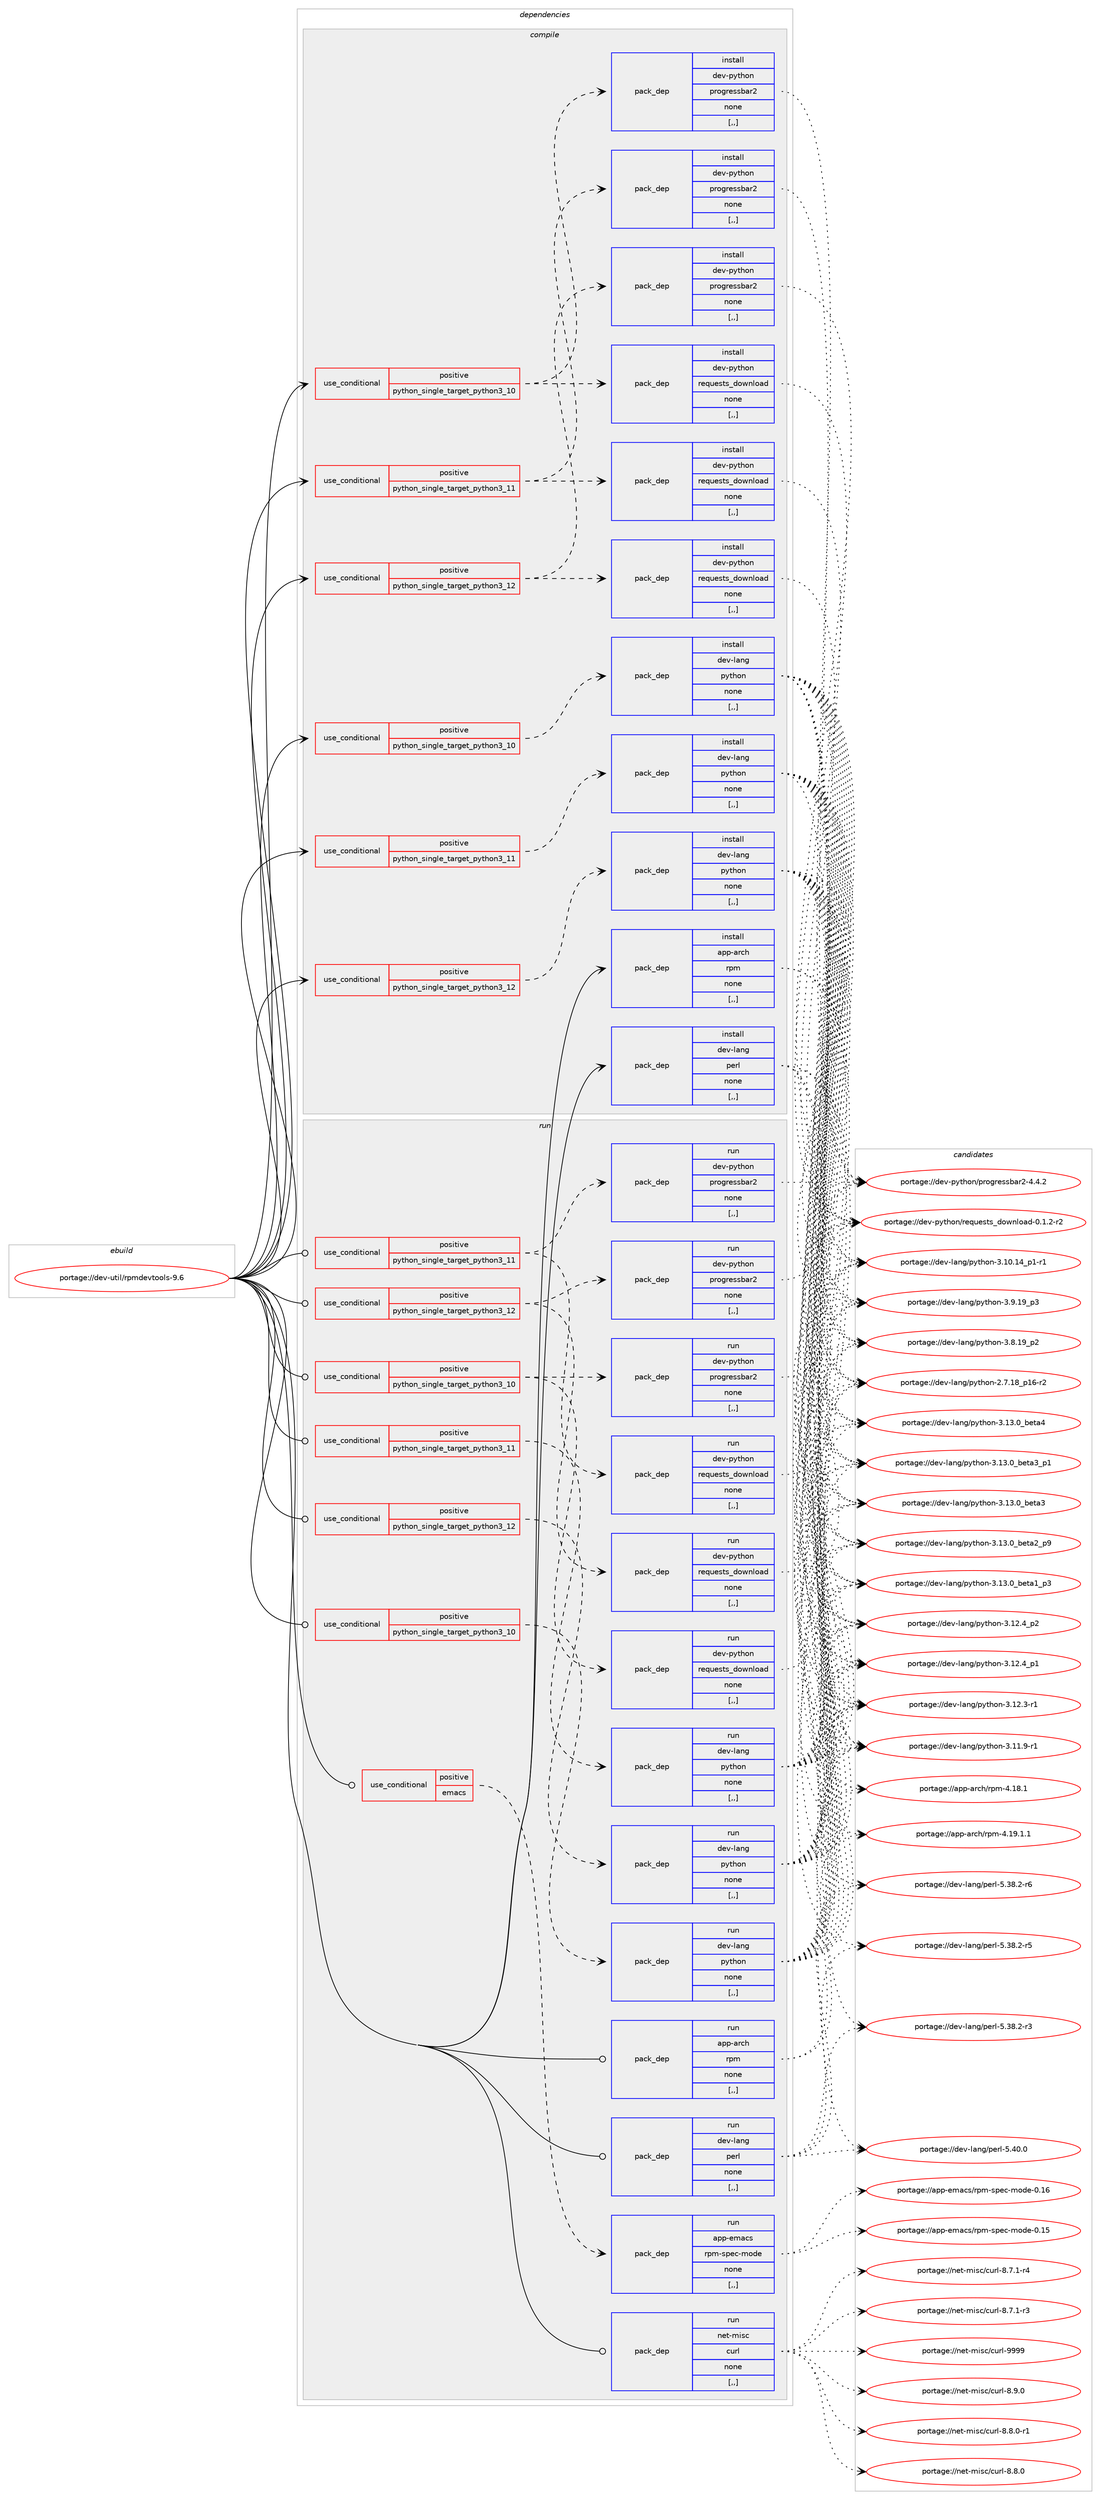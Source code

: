 digraph prolog {

# *************
# Graph options
# *************

newrank=true;
concentrate=true;
compound=true;
graph [rankdir=LR,fontname=Helvetica,fontsize=10,ranksep=1.5];#, ranksep=2.5, nodesep=0.2];
edge  [arrowhead=vee];
node  [fontname=Helvetica,fontsize=10];

# **********
# The ebuild
# **********

subgraph cluster_leftcol {
color=gray;
label=<<i>ebuild</i>>;
id [label="portage://dev-util/rpmdevtools-9.6", color=red, width=4, href="../dev-util/rpmdevtools-9.6.svg"];
}

# ****************
# The dependencies
# ****************

subgraph cluster_midcol {
color=gray;
label=<<i>dependencies</i>>;
subgraph cluster_compile {
fillcolor="#eeeeee";
style=filled;
label=<<i>compile</i>>;
subgraph cond61684 {
dependency219303 [label=<<TABLE BORDER="0" CELLBORDER="1" CELLSPACING="0" CELLPADDING="4"><TR><TD ROWSPAN="3" CELLPADDING="10">use_conditional</TD></TR><TR><TD>positive</TD></TR><TR><TD>python_single_target_python3_10</TD></TR></TABLE>>, shape=none, color=red];
subgraph pack156178 {
dependency219304 [label=<<TABLE BORDER="0" CELLBORDER="1" CELLSPACING="0" CELLPADDING="4" WIDTH="220"><TR><TD ROWSPAN="6" CELLPADDING="30">pack_dep</TD></TR><TR><TD WIDTH="110">install</TD></TR><TR><TD>dev-lang</TD></TR><TR><TD>python</TD></TR><TR><TD>none</TD></TR><TR><TD>[,,]</TD></TR></TABLE>>, shape=none, color=blue];
}
dependency219303:e -> dependency219304:w [weight=20,style="dashed",arrowhead="vee"];
}
id:e -> dependency219303:w [weight=20,style="solid",arrowhead="vee"];
subgraph cond61685 {
dependency219305 [label=<<TABLE BORDER="0" CELLBORDER="1" CELLSPACING="0" CELLPADDING="4"><TR><TD ROWSPAN="3" CELLPADDING="10">use_conditional</TD></TR><TR><TD>positive</TD></TR><TR><TD>python_single_target_python3_10</TD></TR></TABLE>>, shape=none, color=red];
subgraph pack156179 {
dependency219306 [label=<<TABLE BORDER="0" CELLBORDER="1" CELLSPACING="0" CELLPADDING="4" WIDTH="220"><TR><TD ROWSPAN="6" CELLPADDING="30">pack_dep</TD></TR><TR><TD WIDTH="110">install</TD></TR><TR><TD>dev-python</TD></TR><TR><TD>progressbar2</TD></TR><TR><TD>none</TD></TR><TR><TD>[,,]</TD></TR></TABLE>>, shape=none, color=blue];
}
dependency219305:e -> dependency219306:w [weight=20,style="dashed",arrowhead="vee"];
subgraph pack156180 {
dependency219307 [label=<<TABLE BORDER="0" CELLBORDER="1" CELLSPACING="0" CELLPADDING="4" WIDTH="220"><TR><TD ROWSPAN="6" CELLPADDING="30">pack_dep</TD></TR><TR><TD WIDTH="110">install</TD></TR><TR><TD>dev-python</TD></TR><TR><TD>requests_download</TD></TR><TR><TD>none</TD></TR><TR><TD>[,,]</TD></TR></TABLE>>, shape=none, color=blue];
}
dependency219305:e -> dependency219307:w [weight=20,style="dashed",arrowhead="vee"];
}
id:e -> dependency219305:w [weight=20,style="solid",arrowhead="vee"];
subgraph cond61686 {
dependency219308 [label=<<TABLE BORDER="0" CELLBORDER="1" CELLSPACING="0" CELLPADDING="4"><TR><TD ROWSPAN="3" CELLPADDING="10">use_conditional</TD></TR><TR><TD>positive</TD></TR><TR><TD>python_single_target_python3_11</TD></TR></TABLE>>, shape=none, color=red];
subgraph pack156181 {
dependency219309 [label=<<TABLE BORDER="0" CELLBORDER="1" CELLSPACING="0" CELLPADDING="4" WIDTH="220"><TR><TD ROWSPAN="6" CELLPADDING="30">pack_dep</TD></TR><TR><TD WIDTH="110">install</TD></TR><TR><TD>dev-lang</TD></TR><TR><TD>python</TD></TR><TR><TD>none</TD></TR><TR><TD>[,,]</TD></TR></TABLE>>, shape=none, color=blue];
}
dependency219308:e -> dependency219309:w [weight=20,style="dashed",arrowhead="vee"];
}
id:e -> dependency219308:w [weight=20,style="solid",arrowhead="vee"];
subgraph cond61687 {
dependency219310 [label=<<TABLE BORDER="0" CELLBORDER="1" CELLSPACING="0" CELLPADDING="4"><TR><TD ROWSPAN="3" CELLPADDING="10">use_conditional</TD></TR><TR><TD>positive</TD></TR><TR><TD>python_single_target_python3_11</TD></TR></TABLE>>, shape=none, color=red];
subgraph pack156182 {
dependency219311 [label=<<TABLE BORDER="0" CELLBORDER="1" CELLSPACING="0" CELLPADDING="4" WIDTH="220"><TR><TD ROWSPAN="6" CELLPADDING="30">pack_dep</TD></TR><TR><TD WIDTH="110">install</TD></TR><TR><TD>dev-python</TD></TR><TR><TD>progressbar2</TD></TR><TR><TD>none</TD></TR><TR><TD>[,,]</TD></TR></TABLE>>, shape=none, color=blue];
}
dependency219310:e -> dependency219311:w [weight=20,style="dashed",arrowhead="vee"];
subgraph pack156183 {
dependency219312 [label=<<TABLE BORDER="0" CELLBORDER="1" CELLSPACING="0" CELLPADDING="4" WIDTH="220"><TR><TD ROWSPAN="6" CELLPADDING="30">pack_dep</TD></TR><TR><TD WIDTH="110">install</TD></TR><TR><TD>dev-python</TD></TR><TR><TD>requests_download</TD></TR><TR><TD>none</TD></TR><TR><TD>[,,]</TD></TR></TABLE>>, shape=none, color=blue];
}
dependency219310:e -> dependency219312:w [weight=20,style="dashed",arrowhead="vee"];
}
id:e -> dependency219310:w [weight=20,style="solid",arrowhead="vee"];
subgraph cond61688 {
dependency219313 [label=<<TABLE BORDER="0" CELLBORDER="1" CELLSPACING="0" CELLPADDING="4"><TR><TD ROWSPAN="3" CELLPADDING="10">use_conditional</TD></TR><TR><TD>positive</TD></TR><TR><TD>python_single_target_python3_12</TD></TR></TABLE>>, shape=none, color=red];
subgraph pack156184 {
dependency219314 [label=<<TABLE BORDER="0" CELLBORDER="1" CELLSPACING="0" CELLPADDING="4" WIDTH="220"><TR><TD ROWSPAN="6" CELLPADDING="30">pack_dep</TD></TR><TR><TD WIDTH="110">install</TD></TR><TR><TD>dev-lang</TD></TR><TR><TD>python</TD></TR><TR><TD>none</TD></TR><TR><TD>[,,]</TD></TR></TABLE>>, shape=none, color=blue];
}
dependency219313:e -> dependency219314:w [weight=20,style="dashed",arrowhead="vee"];
}
id:e -> dependency219313:w [weight=20,style="solid",arrowhead="vee"];
subgraph cond61689 {
dependency219315 [label=<<TABLE BORDER="0" CELLBORDER="1" CELLSPACING="0" CELLPADDING="4"><TR><TD ROWSPAN="3" CELLPADDING="10">use_conditional</TD></TR><TR><TD>positive</TD></TR><TR><TD>python_single_target_python3_12</TD></TR></TABLE>>, shape=none, color=red];
subgraph pack156185 {
dependency219316 [label=<<TABLE BORDER="0" CELLBORDER="1" CELLSPACING="0" CELLPADDING="4" WIDTH="220"><TR><TD ROWSPAN="6" CELLPADDING="30">pack_dep</TD></TR><TR><TD WIDTH="110">install</TD></TR><TR><TD>dev-python</TD></TR><TR><TD>progressbar2</TD></TR><TR><TD>none</TD></TR><TR><TD>[,,]</TD></TR></TABLE>>, shape=none, color=blue];
}
dependency219315:e -> dependency219316:w [weight=20,style="dashed",arrowhead="vee"];
subgraph pack156186 {
dependency219317 [label=<<TABLE BORDER="0" CELLBORDER="1" CELLSPACING="0" CELLPADDING="4" WIDTH="220"><TR><TD ROWSPAN="6" CELLPADDING="30">pack_dep</TD></TR><TR><TD WIDTH="110">install</TD></TR><TR><TD>dev-python</TD></TR><TR><TD>requests_download</TD></TR><TR><TD>none</TD></TR><TR><TD>[,,]</TD></TR></TABLE>>, shape=none, color=blue];
}
dependency219315:e -> dependency219317:w [weight=20,style="dashed",arrowhead="vee"];
}
id:e -> dependency219315:w [weight=20,style="solid",arrowhead="vee"];
subgraph pack156187 {
dependency219318 [label=<<TABLE BORDER="0" CELLBORDER="1" CELLSPACING="0" CELLPADDING="4" WIDTH="220"><TR><TD ROWSPAN="6" CELLPADDING="30">pack_dep</TD></TR><TR><TD WIDTH="110">install</TD></TR><TR><TD>app-arch</TD></TR><TR><TD>rpm</TD></TR><TR><TD>none</TD></TR><TR><TD>[,,]</TD></TR></TABLE>>, shape=none, color=blue];
}
id:e -> dependency219318:w [weight=20,style="solid",arrowhead="vee"];
subgraph pack156188 {
dependency219319 [label=<<TABLE BORDER="0" CELLBORDER="1" CELLSPACING="0" CELLPADDING="4" WIDTH="220"><TR><TD ROWSPAN="6" CELLPADDING="30">pack_dep</TD></TR><TR><TD WIDTH="110">install</TD></TR><TR><TD>dev-lang</TD></TR><TR><TD>perl</TD></TR><TR><TD>none</TD></TR><TR><TD>[,,]</TD></TR></TABLE>>, shape=none, color=blue];
}
id:e -> dependency219319:w [weight=20,style="solid",arrowhead="vee"];
}
subgraph cluster_compileandrun {
fillcolor="#eeeeee";
style=filled;
label=<<i>compile and run</i>>;
}
subgraph cluster_run {
fillcolor="#eeeeee";
style=filled;
label=<<i>run</i>>;
subgraph cond61690 {
dependency219320 [label=<<TABLE BORDER="0" CELLBORDER="1" CELLSPACING="0" CELLPADDING="4"><TR><TD ROWSPAN="3" CELLPADDING="10">use_conditional</TD></TR><TR><TD>positive</TD></TR><TR><TD>emacs</TD></TR></TABLE>>, shape=none, color=red];
subgraph pack156189 {
dependency219321 [label=<<TABLE BORDER="0" CELLBORDER="1" CELLSPACING="0" CELLPADDING="4" WIDTH="220"><TR><TD ROWSPAN="6" CELLPADDING="30">pack_dep</TD></TR><TR><TD WIDTH="110">run</TD></TR><TR><TD>app-emacs</TD></TR><TR><TD>rpm-spec-mode</TD></TR><TR><TD>none</TD></TR><TR><TD>[,,]</TD></TR></TABLE>>, shape=none, color=blue];
}
dependency219320:e -> dependency219321:w [weight=20,style="dashed",arrowhead="vee"];
}
id:e -> dependency219320:w [weight=20,style="solid",arrowhead="odot"];
subgraph cond61691 {
dependency219322 [label=<<TABLE BORDER="0" CELLBORDER="1" CELLSPACING="0" CELLPADDING="4"><TR><TD ROWSPAN="3" CELLPADDING="10">use_conditional</TD></TR><TR><TD>positive</TD></TR><TR><TD>python_single_target_python3_10</TD></TR></TABLE>>, shape=none, color=red];
subgraph pack156190 {
dependency219323 [label=<<TABLE BORDER="0" CELLBORDER="1" CELLSPACING="0" CELLPADDING="4" WIDTH="220"><TR><TD ROWSPAN="6" CELLPADDING="30">pack_dep</TD></TR><TR><TD WIDTH="110">run</TD></TR><TR><TD>dev-lang</TD></TR><TR><TD>python</TD></TR><TR><TD>none</TD></TR><TR><TD>[,,]</TD></TR></TABLE>>, shape=none, color=blue];
}
dependency219322:e -> dependency219323:w [weight=20,style="dashed",arrowhead="vee"];
}
id:e -> dependency219322:w [weight=20,style="solid",arrowhead="odot"];
subgraph cond61692 {
dependency219324 [label=<<TABLE BORDER="0" CELLBORDER="1" CELLSPACING="0" CELLPADDING="4"><TR><TD ROWSPAN="3" CELLPADDING="10">use_conditional</TD></TR><TR><TD>positive</TD></TR><TR><TD>python_single_target_python3_10</TD></TR></TABLE>>, shape=none, color=red];
subgraph pack156191 {
dependency219325 [label=<<TABLE BORDER="0" CELLBORDER="1" CELLSPACING="0" CELLPADDING="4" WIDTH="220"><TR><TD ROWSPAN="6" CELLPADDING="30">pack_dep</TD></TR><TR><TD WIDTH="110">run</TD></TR><TR><TD>dev-python</TD></TR><TR><TD>progressbar2</TD></TR><TR><TD>none</TD></TR><TR><TD>[,,]</TD></TR></TABLE>>, shape=none, color=blue];
}
dependency219324:e -> dependency219325:w [weight=20,style="dashed",arrowhead="vee"];
subgraph pack156192 {
dependency219326 [label=<<TABLE BORDER="0" CELLBORDER="1" CELLSPACING="0" CELLPADDING="4" WIDTH="220"><TR><TD ROWSPAN="6" CELLPADDING="30">pack_dep</TD></TR><TR><TD WIDTH="110">run</TD></TR><TR><TD>dev-python</TD></TR><TR><TD>requests_download</TD></TR><TR><TD>none</TD></TR><TR><TD>[,,]</TD></TR></TABLE>>, shape=none, color=blue];
}
dependency219324:e -> dependency219326:w [weight=20,style="dashed",arrowhead="vee"];
}
id:e -> dependency219324:w [weight=20,style="solid",arrowhead="odot"];
subgraph cond61693 {
dependency219327 [label=<<TABLE BORDER="0" CELLBORDER="1" CELLSPACING="0" CELLPADDING="4"><TR><TD ROWSPAN="3" CELLPADDING="10">use_conditional</TD></TR><TR><TD>positive</TD></TR><TR><TD>python_single_target_python3_11</TD></TR></TABLE>>, shape=none, color=red];
subgraph pack156193 {
dependency219328 [label=<<TABLE BORDER="0" CELLBORDER="1" CELLSPACING="0" CELLPADDING="4" WIDTH="220"><TR><TD ROWSPAN="6" CELLPADDING="30">pack_dep</TD></TR><TR><TD WIDTH="110">run</TD></TR><TR><TD>dev-lang</TD></TR><TR><TD>python</TD></TR><TR><TD>none</TD></TR><TR><TD>[,,]</TD></TR></TABLE>>, shape=none, color=blue];
}
dependency219327:e -> dependency219328:w [weight=20,style="dashed",arrowhead="vee"];
}
id:e -> dependency219327:w [weight=20,style="solid",arrowhead="odot"];
subgraph cond61694 {
dependency219329 [label=<<TABLE BORDER="0" CELLBORDER="1" CELLSPACING="0" CELLPADDING="4"><TR><TD ROWSPAN="3" CELLPADDING="10">use_conditional</TD></TR><TR><TD>positive</TD></TR><TR><TD>python_single_target_python3_11</TD></TR></TABLE>>, shape=none, color=red];
subgraph pack156194 {
dependency219330 [label=<<TABLE BORDER="0" CELLBORDER="1" CELLSPACING="0" CELLPADDING="4" WIDTH="220"><TR><TD ROWSPAN="6" CELLPADDING="30">pack_dep</TD></TR><TR><TD WIDTH="110">run</TD></TR><TR><TD>dev-python</TD></TR><TR><TD>progressbar2</TD></TR><TR><TD>none</TD></TR><TR><TD>[,,]</TD></TR></TABLE>>, shape=none, color=blue];
}
dependency219329:e -> dependency219330:w [weight=20,style="dashed",arrowhead="vee"];
subgraph pack156195 {
dependency219331 [label=<<TABLE BORDER="0" CELLBORDER="1" CELLSPACING="0" CELLPADDING="4" WIDTH="220"><TR><TD ROWSPAN="6" CELLPADDING="30">pack_dep</TD></TR><TR><TD WIDTH="110">run</TD></TR><TR><TD>dev-python</TD></TR><TR><TD>requests_download</TD></TR><TR><TD>none</TD></TR><TR><TD>[,,]</TD></TR></TABLE>>, shape=none, color=blue];
}
dependency219329:e -> dependency219331:w [weight=20,style="dashed",arrowhead="vee"];
}
id:e -> dependency219329:w [weight=20,style="solid",arrowhead="odot"];
subgraph cond61695 {
dependency219332 [label=<<TABLE BORDER="0" CELLBORDER="1" CELLSPACING="0" CELLPADDING="4"><TR><TD ROWSPAN="3" CELLPADDING="10">use_conditional</TD></TR><TR><TD>positive</TD></TR><TR><TD>python_single_target_python3_12</TD></TR></TABLE>>, shape=none, color=red];
subgraph pack156196 {
dependency219333 [label=<<TABLE BORDER="0" CELLBORDER="1" CELLSPACING="0" CELLPADDING="4" WIDTH="220"><TR><TD ROWSPAN="6" CELLPADDING="30">pack_dep</TD></TR><TR><TD WIDTH="110">run</TD></TR><TR><TD>dev-lang</TD></TR><TR><TD>python</TD></TR><TR><TD>none</TD></TR><TR><TD>[,,]</TD></TR></TABLE>>, shape=none, color=blue];
}
dependency219332:e -> dependency219333:w [weight=20,style="dashed",arrowhead="vee"];
}
id:e -> dependency219332:w [weight=20,style="solid",arrowhead="odot"];
subgraph cond61696 {
dependency219334 [label=<<TABLE BORDER="0" CELLBORDER="1" CELLSPACING="0" CELLPADDING="4"><TR><TD ROWSPAN="3" CELLPADDING="10">use_conditional</TD></TR><TR><TD>positive</TD></TR><TR><TD>python_single_target_python3_12</TD></TR></TABLE>>, shape=none, color=red];
subgraph pack156197 {
dependency219335 [label=<<TABLE BORDER="0" CELLBORDER="1" CELLSPACING="0" CELLPADDING="4" WIDTH="220"><TR><TD ROWSPAN="6" CELLPADDING="30">pack_dep</TD></TR><TR><TD WIDTH="110">run</TD></TR><TR><TD>dev-python</TD></TR><TR><TD>progressbar2</TD></TR><TR><TD>none</TD></TR><TR><TD>[,,]</TD></TR></TABLE>>, shape=none, color=blue];
}
dependency219334:e -> dependency219335:w [weight=20,style="dashed",arrowhead="vee"];
subgraph pack156198 {
dependency219336 [label=<<TABLE BORDER="0" CELLBORDER="1" CELLSPACING="0" CELLPADDING="4" WIDTH="220"><TR><TD ROWSPAN="6" CELLPADDING="30">pack_dep</TD></TR><TR><TD WIDTH="110">run</TD></TR><TR><TD>dev-python</TD></TR><TR><TD>requests_download</TD></TR><TR><TD>none</TD></TR><TR><TD>[,,]</TD></TR></TABLE>>, shape=none, color=blue];
}
dependency219334:e -> dependency219336:w [weight=20,style="dashed",arrowhead="vee"];
}
id:e -> dependency219334:w [weight=20,style="solid",arrowhead="odot"];
subgraph pack156199 {
dependency219337 [label=<<TABLE BORDER="0" CELLBORDER="1" CELLSPACING="0" CELLPADDING="4" WIDTH="220"><TR><TD ROWSPAN="6" CELLPADDING="30">pack_dep</TD></TR><TR><TD WIDTH="110">run</TD></TR><TR><TD>app-arch</TD></TR><TR><TD>rpm</TD></TR><TR><TD>none</TD></TR><TR><TD>[,,]</TD></TR></TABLE>>, shape=none, color=blue];
}
id:e -> dependency219337:w [weight=20,style="solid",arrowhead="odot"];
subgraph pack156200 {
dependency219338 [label=<<TABLE BORDER="0" CELLBORDER="1" CELLSPACING="0" CELLPADDING="4" WIDTH="220"><TR><TD ROWSPAN="6" CELLPADDING="30">pack_dep</TD></TR><TR><TD WIDTH="110">run</TD></TR><TR><TD>dev-lang</TD></TR><TR><TD>perl</TD></TR><TR><TD>none</TD></TR><TR><TD>[,,]</TD></TR></TABLE>>, shape=none, color=blue];
}
id:e -> dependency219338:w [weight=20,style="solid",arrowhead="odot"];
subgraph pack156201 {
dependency219339 [label=<<TABLE BORDER="0" CELLBORDER="1" CELLSPACING="0" CELLPADDING="4" WIDTH="220"><TR><TD ROWSPAN="6" CELLPADDING="30">pack_dep</TD></TR><TR><TD WIDTH="110">run</TD></TR><TR><TD>net-misc</TD></TR><TR><TD>curl</TD></TR><TR><TD>none</TD></TR><TR><TD>[,,]</TD></TR></TABLE>>, shape=none, color=blue];
}
id:e -> dependency219339:w [weight=20,style="solid",arrowhead="odot"];
}
}

# **************
# The candidates
# **************

subgraph cluster_choices {
rank=same;
color=gray;
label=<<i>candidates</i>>;

subgraph choice156178 {
color=black;
nodesep=1;
choice1001011184510897110103471121211161041111104551464951464895981011169752 [label="portage://dev-lang/python-3.13.0_beta4", color=red, width=4,href="../dev-lang/python-3.13.0_beta4.svg"];
choice10010111845108971101034711212111610411111045514649514648959810111697519511249 [label="portage://dev-lang/python-3.13.0_beta3_p1", color=red, width=4,href="../dev-lang/python-3.13.0_beta3_p1.svg"];
choice1001011184510897110103471121211161041111104551464951464895981011169751 [label="portage://dev-lang/python-3.13.0_beta3", color=red, width=4,href="../dev-lang/python-3.13.0_beta3.svg"];
choice10010111845108971101034711212111610411111045514649514648959810111697509511257 [label="portage://dev-lang/python-3.13.0_beta2_p9", color=red, width=4,href="../dev-lang/python-3.13.0_beta2_p9.svg"];
choice10010111845108971101034711212111610411111045514649514648959810111697499511251 [label="portage://dev-lang/python-3.13.0_beta1_p3", color=red, width=4,href="../dev-lang/python-3.13.0_beta1_p3.svg"];
choice100101118451089711010347112121116104111110455146495046529511250 [label="portage://dev-lang/python-3.12.4_p2", color=red, width=4,href="../dev-lang/python-3.12.4_p2.svg"];
choice100101118451089711010347112121116104111110455146495046529511249 [label="portage://dev-lang/python-3.12.4_p1", color=red, width=4,href="../dev-lang/python-3.12.4_p1.svg"];
choice100101118451089711010347112121116104111110455146495046514511449 [label="portage://dev-lang/python-3.12.3-r1", color=red, width=4,href="../dev-lang/python-3.12.3-r1.svg"];
choice100101118451089711010347112121116104111110455146494946574511449 [label="portage://dev-lang/python-3.11.9-r1", color=red, width=4,href="../dev-lang/python-3.11.9-r1.svg"];
choice100101118451089711010347112121116104111110455146494846495295112494511449 [label="portage://dev-lang/python-3.10.14_p1-r1", color=red, width=4,href="../dev-lang/python-3.10.14_p1-r1.svg"];
choice100101118451089711010347112121116104111110455146574649579511251 [label="portage://dev-lang/python-3.9.19_p3", color=red, width=4,href="../dev-lang/python-3.9.19_p3.svg"];
choice100101118451089711010347112121116104111110455146564649579511250 [label="portage://dev-lang/python-3.8.19_p2", color=red, width=4,href="../dev-lang/python-3.8.19_p2.svg"];
choice100101118451089711010347112121116104111110455046554649569511249544511450 [label="portage://dev-lang/python-2.7.18_p16-r2", color=red, width=4,href="../dev-lang/python-2.7.18_p16-r2.svg"];
dependency219304:e -> choice1001011184510897110103471121211161041111104551464951464895981011169752:w [style=dotted,weight="100"];
dependency219304:e -> choice10010111845108971101034711212111610411111045514649514648959810111697519511249:w [style=dotted,weight="100"];
dependency219304:e -> choice1001011184510897110103471121211161041111104551464951464895981011169751:w [style=dotted,weight="100"];
dependency219304:e -> choice10010111845108971101034711212111610411111045514649514648959810111697509511257:w [style=dotted,weight="100"];
dependency219304:e -> choice10010111845108971101034711212111610411111045514649514648959810111697499511251:w [style=dotted,weight="100"];
dependency219304:e -> choice100101118451089711010347112121116104111110455146495046529511250:w [style=dotted,weight="100"];
dependency219304:e -> choice100101118451089711010347112121116104111110455146495046529511249:w [style=dotted,weight="100"];
dependency219304:e -> choice100101118451089711010347112121116104111110455146495046514511449:w [style=dotted,weight="100"];
dependency219304:e -> choice100101118451089711010347112121116104111110455146494946574511449:w [style=dotted,weight="100"];
dependency219304:e -> choice100101118451089711010347112121116104111110455146494846495295112494511449:w [style=dotted,weight="100"];
dependency219304:e -> choice100101118451089711010347112121116104111110455146574649579511251:w [style=dotted,weight="100"];
dependency219304:e -> choice100101118451089711010347112121116104111110455146564649579511250:w [style=dotted,weight="100"];
dependency219304:e -> choice100101118451089711010347112121116104111110455046554649569511249544511450:w [style=dotted,weight="100"];
}
subgraph choice156179 {
color=black;
nodesep=1;
choice1001011184511212111610411111047112114111103114101115115989711450455246524650 [label="portage://dev-python/progressbar2-4.4.2", color=red, width=4,href="../dev-python/progressbar2-4.4.2.svg"];
dependency219306:e -> choice1001011184511212111610411111047112114111103114101115115989711450455246524650:w [style=dotted,weight="100"];
}
subgraph choice156180 {
color=black;
nodesep=1;
choice100101118451121211161041111104711410111311710111511611595100111119110108111971004548464946504511450 [label="portage://dev-python/requests_download-0.1.2-r2", color=red, width=4,href="../dev-python/requests_download-0.1.2-r2.svg"];
dependency219307:e -> choice100101118451121211161041111104711410111311710111511611595100111119110108111971004548464946504511450:w [style=dotted,weight="100"];
}
subgraph choice156181 {
color=black;
nodesep=1;
choice1001011184510897110103471121211161041111104551464951464895981011169752 [label="portage://dev-lang/python-3.13.0_beta4", color=red, width=4,href="../dev-lang/python-3.13.0_beta4.svg"];
choice10010111845108971101034711212111610411111045514649514648959810111697519511249 [label="portage://dev-lang/python-3.13.0_beta3_p1", color=red, width=4,href="../dev-lang/python-3.13.0_beta3_p1.svg"];
choice1001011184510897110103471121211161041111104551464951464895981011169751 [label="portage://dev-lang/python-3.13.0_beta3", color=red, width=4,href="../dev-lang/python-3.13.0_beta3.svg"];
choice10010111845108971101034711212111610411111045514649514648959810111697509511257 [label="portage://dev-lang/python-3.13.0_beta2_p9", color=red, width=4,href="../dev-lang/python-3.13.0_beta2_p9.svg"];
choice10010111845108971101034711212111610411111045514649514648959810111697499511251 [label="portage://dev-lang/python-3.13.0_beta1_p3", color=red, width=4,href="../dev-lang/python-3.13.0_beta1_p3.svg"];
choice100101118451089711010347112121116104111110455146495046529511250 [label="portage://dev-lang/python-3.12.4_p2", color=red, width=4,href="../dev-lang/python-3.12.4_p2.svg"];
choice100101118451089711010347112121116104111110455146495046529511249 [label="portage://dev-lang/python-3.12.4_p1", color=red, width=4,href="../dev-lang/python-3.12.4_p1.svg"];
choice100101118451089711010347112121116104111110455146495046514511449 [label="portage://dev-lang/python-3.12.3-r1", color=red, width=4,href="../dev-lang/python-3.12.3-r1.svg"];
choice100101118451089711010347112121116104111110455146494946574511449 [label="portage://dev-lang/python-3.11.9-r1", color=red, width=4,href="../dev-lang/python-3.11.9-r1.svg"];
choice100101118451089711010347112121116104111110455146494846495295112494511449 [label="portage://dev-lang/python-3.10.14_p1-r1", color=red, width=4,href="../dev-lang/python-3.10.14_p1-r1.svg"];
choice100101118451089711010347112121116104111110455146574649579511251 [label="portage://dev-lang/python-3.9.19_p3", color=red, width=4,href="../dev-lang/python-3.9.19_p3.svg"];
choice100101118451089711010347112121116104111110455146564649579511250 [label="portage://dev-lang/python-3.8.19_p2", color=red, width=4,href="../dev-lang/python-3.8.19_p2.svg"];
choice100101118451089711010347112121116104111110455046554649569511249544511450 [label="portage://dev-lang/python-2.7.18_p16-r2", color=red, width=4,href="../dev-lang/python-2.7.18_p16-r2.svg"];
dependency219309:e -> choice1001011184510897110103471121211161041111104551464951464895981011169752:w [style=dotted,weight="100"];
dependency219309:e -> choice10010111845108971101034711212111610411111045514649514648959810111697519511249:w [style=dotted,weight="100"];
dependency219309:e -> choice1001011184510897110103471121211161041111104551464951464895981011169751:w [style=dotted,weight="100"];
dependency219309:e -> choice10010111845108971101034711212111610411111045514649514648959810111697509511257:w [style=dotted,weight="100"];
dependency219309:e -> choice10010111845108971101034711212111610411111045514649514648959810111697499511251:w [style=dotted,weight="100"];
dependency219309:e -> choice100101118451089711010347112121116104111110455146495046529511250:w [style=dotted,weight="100"];
dependency219309:e -> choice100101118451089711010347112121116104111110455146495046529511249:w [style=dotted,weight="100"];
dependency219309:e -> choice100101118451089711010347112121116104111110455146495046514511449:w [style=dotted,weight="100"];
dependency219309:e -> choice100101118451089711010347112121116104111110455146494946574511449:w [style=dotted,weight="100"];
dependency219309:e -> choice100101118451089711010347112121116104111110455146494846495295112494511449:w [style=dotted,weight="100"];
dependency219309:e -> choice100101118451089711010347112121116104111110455146574649579511251:w [style=dotted,weight="100"];
dependency219309:e -> choice100101118451089711010347112121116104111110455146564649579511250:w [style=dotted,weight="100"];
dependency219309:e -> choice100101118451089711010347112121116104111110455046554649569511249544511450:w [style=dotted,weight="100"];
}
subgraph choice156182 {
color=black;
nodesep=1;
choice1001011184511212111610411111047112114111103114101115115989711450455246524650 [label="portage://dev-python/progressbar2-4.4.2", color=red, width=4,href="../dev-python/progressbar2-4.4.2.svg"];
dependency219311:e -> choice1001011184511212111610411111047112114111103114101115115989711450455246524650:w [style=dotted,weight="100"];
}
subgraph choice156183 {
color=black;
nodesep=1;
choice100101118451121211161041111104711410111311710111511611595100111119110108111971004548464946504511450 [label="portage://dev-python/requests_download-0.1.2-r2", color=red, width=4,href="../dev-python/requests_download-0.1.2-r2.svg"];
dependency219312:e -> choice100101118451121211161041111104711410111311710111511611595100111119110108111971004548464946504511450:w [style=dotted,weight="100"];
}
subgraph choice156184 {
color=black;
nodesep=1;
choice1001011184510897110103471121211161041111104551464951464895981011169752 [label="portage://dev-lang/python-3.13.0_beta4", color=red, width=4,href="../dev-lang/python-3.13.0_beta4.svg"];
choice10010111845108971101034711212111610411111045514649514648959810111697519511249 [label="portage://dev-lang/python-3.13.0_beta3_p1", color=red, width=4,href="../dev-lang/python-3.13.0_beta3_p1.svg"];
choice1001011184510897110103471121211161041111104551464951464895981011169751 [label="portage://dev-lang/python-3.13.0_beta3", color=red, width=4,href="../dev-lang/python-3.13.0_beta3.svg"];
choice10010111845108971101034711212111610411111045514649514648959810111697509511257 [label="portage://dev-lang/python-3.13.0_beta2_p9", color=red, width=4,href="../dev-lang/python-3.13.0_beta2_p9.svg"];
choice10010111845108971101034711212111610411111045514649514648959810111697499511251 [label="portage://dev-lang/python-3.13.0_beta1_p3", color=red, width=4,href="../dev-lang/python-3.13.0_beta1_p3.svg"];
choice100101118451089711010347112121116104111110455146495046529511250 [label="portage://dev-lang/python-3.12.4_p2", color=red, width=4,href="../dev-lang/python-3.12.4_p2.svg"];
choice100101118451089711010347112121116104111110455146495046529511249 [label="portage://dev-lang/python-3.12.4_p1", color=red, width=4,href="../dev-lang/python-3.12.4_p1.svg"];
choice100101118451089711010347112121116104111110455146495046514511449 [label="portage://dev-lang/python-3.12.3-r1", color=red, width=4,href="../dev-lang/python-3.12.3-r1.svg"];
choice100101118451089711010347112121116104111110455146494946574511449 [label="portage://dev-lang/python-3.11.9-r1", color=red, width=4,href="../dev-lang/python-3.11.9-r1.svg"];
choice100101118451089711010347112121116104111110455146494846495295112494511449 [label="portage://dev-lang/python-3.10.14_p1-r1", color=red, width=4,href="../dev-lang/python-3.10.14_p1-r1.svg"];
choice100101118451089711010347112121116104111110455146574649579511251 [label="portage://dev-lang/python-3.9.19_p3", color=red, width=4,href="../dev-lang/python-3.9.19_p3.svg"];
choice100101118451089711010347112121116104111110455146564649579511250 [label="portage://dev-lang/python-3.8.19_p2", color=red, width=4,href="../dev-lang/python-3.8.19_p2.svg"];
choice100101118451089711010347112121116104111110455046554649569511249544511450 [label="portage://dev-lang/python-2.7.18_p16-r2", color=red, width=4,href="../dev-lang/python-2.7.18_p16-r2.svg"];
dependency219314:e -> choice1001011184510897110103471121211161041111104551464951464895981011169752:w [style=dotted,weight="100"];
dependency219314:e -> choice10010111845108971101034711212111610411111045514649514648959810111697519511249:w [style=dotted,weight="100"];
dependency219314:e -> choice1001011184510897110103471121211161041111104551464951464895981011169751:w [style=dotted,weight="100"];
dependency219314:e -> choice10010111845108971101034711212111610411111045514649514648959810111697509511257:w [style=dotted,weight="100"];
dependency219314:e -> choice10010111845108971101034711212111610411111045514649514648959810111697499511251:w [style=dotted,weight="100"];
dependency219314:e -> choice100101118451089711010347112121116104111110455146495046529511250:w [style=dotted,weight="100"];
dependency219314:e -> choice100101118451089711010347112121116104111110455146495046529511249:w [style=dotted,weight="100"];
dependency219314:e -> choice100101118451089711010347112121116104111110455146495046514511449:w [style=dotted,weight="100"];
dependency219314:e -> choice100101118451089711010347112121116104111110455146494946574511449:w [style=dotted,weight="100"];
dependency219314:e -> choice100101118451089711010347112121116104111110455146494846495295112494511449:w [style=dotted,weight="100"];
dependency219314:e -> choice100101118451089711010347112121116104111110455146574649579511251:w [style=dotted,weight="100"];
dependency219314:e -> choice100101118451089711010347112121116104111110455146564649579511250:w [style=dotted,weight="100"];
dependency219314:e -> choice100101118451089711010347112121116104111110455046554649569511249544511450:w [style=dotted,weight="100"];
}
subgraph choice156185 {
color=black;
nodesep=1;
choice1001011184511212111610411111047112114111103114101115115989711450455246524650 [label="portage://dev-python/progressbar2-4.4.2", color=red, width=4,href="../dev-python/progressbar2-4.4.2.svg"];
dependency219316:e -> choice1001011184511212111610411111047112114111103114101115115989711450455246524650:w [style=dotted,weight="100"];
}
subgraph choice156186 {
color=black;
nodesep=1;
choice100101118451121211161041111104711410111311710111511611595100111119110108111971004548464946504511450 [label="portage://dev-python/requests_download-0.1.2-r2", color=red, width=4,href="../dev-python/requests_download-0.1.2-r2.svg"];
dependency219317:e -> choice100101118451121211161041111104711410111311710111511611595100111119110108111971004548464946504511450:w [style=dotted,weight="100"];
}
subgraph choice156187 {
color=black;
nodesep=1;
choice9711211245971149910447114112109455246495746494649 [label="portage://app-arch/rpm-4.19.1.1", color=red, width=4,href="../app-arch/rpm-4.19.1.1.svg"];
choice971121124597114991044711411210945524649564649 [label="portage://app-arch/rpm-4.18.1", color=red, width=4,href="../app-arch/rpm-4.18.1.svg"];
dependency219318:e -> choice9711211245971149910447114112109455246495746494649:w [style=dotted,weight="100"];
dependency219318:e -> choice971121124597114991044711411210945524649564649:w [style=dotted,weight="100"];
}
subgraph choice156188 {
color=black;
nodesep=1;
choice10010111845108971101034711210111410845534652484648 [label="portage://dev-lang/perl-5.40.0", color=red, width=4,href="../dev-lang/perl-5.40.0.svg"];
choice100101118451089711010347112101114108455346515646504511454 [label="portage://dev-lang/perl-5.38.2-r6", color=red, width=4,href="../dev-lang/perl-5.38.2-r6.svg"];
choice100101118451089711010347112101114108455346515646504511453 [label="portage://dev-lang/perl-5.38.2-r5", color=red, width=4,href="../dev-lang/perl-5.38.2-r5.svg"];
choice100101118451089711010347112101114108455346515646504511451 [label="portage://dev-lang/perl-5.38.2-r3", color=red, width=4,href="../dev-lang/perl-5.38.2-r3.svg"];
dependency219319:e -> choice10010111845108971101034711210111410845534652484648:w [style=dotted,weight="100"];
dependency219319:e -> choice100101118451089711010347112101114108455346515646504511454:w [style=dotted,weight="100"];
dependency219319:e -> choice100101118451089711010347112101114108455346515646504511453:w [style=dotted,weight="100"];
dependency219319:e -> choice100101118451089711010347112101114108455346515646504511451:w [style=dotted,weight="100"];
}
subgraph choice156189 {
color=black;
nodesep=1;
choice97112112451011099799115471141121094511511210199451091111001014548464954 [label="portage://app-emacs/rpm-spec-mode-0.16", color=red, width=4,href="../app-emacs/rpm-spec-mode-0.16.svg"];
choice97112112451011099799115471141121094511511210199451091111001014548464953 [label="portage://app-emacs/rpm-spec-mode-0.15", color=red, width=4,href="../app-emacs/rpm-spec-mode-0.15.svg"];
dependency219321:e -> choice97112112451011099799115471141121094511511210199451091111001014548464954:w [style=dotted,weight="100"];
dependency219321:e -> choice97112112451011099799115471141121094511511210199451091111001014548464953:w [style=dotted,weight="100"];
}
subgraph choice156190 {
color=black;
nodesep=1;
choice1001011184510897110103471121211161041111104551464951464895981011169752 [label="portage://dev-lang/python-3.13.0_beta4", color=red, width=4,href="../dev-lang/python-3.13.0_beta4.svg"];
choice10010111845108971101034711212111610411111045514649514648959810111697519511249 [label="portage://dev-lang/python-3.13.0_beta3_p1", color=red, width=4,href="../dev-lang/python-3.13.0_beta3_p1.svg"];
choice1001011184510897110103471121211161041111104551464951464895981011169751 [label="portage://dev-lang/python-3.13.0_beta3", color=red, width=4,href="../dev-lang/python-3.13.0_beta3.svg"];
choice10010111845108971101034711212111610411111045514649514648959810111697509511257 [label="portage://dev-lang/python-3.13.0_beta2_p9", color=red, width=4,href="../dev-lang/python-3.13.0_beta2_p9.svg"];
choice10010111845108971101034711212111610411111045514649514648959810111697499511251 [label="portage://dev-lang/python-3.13.0_beta1_p3", color=red, width=4,href="../dev-lang/python-3.13.0_beta1_p3.svg"];
choice100101118451089711010347112121116104111110455146495046529511250 [label="portage://dev-lang/python-3.12.4_p2", color=red, width=4,href="../dev-lang/python-3.12.4_p2.svg"];
choice100101118451089711010347112121116104111110455146495046529511249 [label="portage://dev-lang/python-3.12.4_p1", color=red, width=4,href="../dev-lang/python-3.12.4_p1.svg"];
choice100101118451089711010347112121116104111110455146495046514511449 [label="portage://dev-lang/python-3.12.3-r1", color=red, width=4,href="../dev-lang/python-3.12.3-r1.svg"];
choice100101118451089711010347112121116104111110455146494946574511449 [label="portage://dev-lang/python-3.11.9-r1", color=red, width=4,href="../dev-lang/python-3.11.9-r1.svg"];
choice100101118451089711010347112121116104111110455146494846495295112494511449 [label="portage://dev-lang/python-3.10.14_p1-r1", color=red, width=4,href="../dev-lang/python-3.10.14_p1-r1.svg"];
choice100101118451089711010347112121116104111110455146574649579511251 [label="portage://dev-lang/python-3.9.19_p3", color=red, width=4,href="../dev-lang/python-3.9.19_p3.svg"];
choice100101118451089711010347112121116104111110455146564649579511250 [label="portage://dev-lang/python-3.8.19_p2", color=red, width=4,href="../dev-lang/python-3.8.19_p2.svg"];
choice100101118451089711010347112121116104111110455046554649569511249544511450 [label="portage://dev-lang/python-2.7.18_p16-r2", color=red, width=4,href="../dev-lang/python-2.7.18_p16-r2.svg"];
dependency219323:e -> choice1001011184510897110103471121211161041111104551464951464895981011169752:w [style=dotted,weight="100"];
dependency219323:e -> choice10010111845108971101034711212111610411111045514649514648959810111697519511249:w [style=dotted,weight="100"];
dependency219323:e -> choice1001011184510897110103471121211161041111104551464951464895981011169751:w [style=dotted,weight="100"];
dependency219323:e -> choice10010111845108971101034711212111610411111045514649514648959810111697509511257:w [style=dotted,weight="100"];
dependency219323:e -> choice10010111845108971101034711212111610411111045514649514648959810111697499511251:w [style=dotted,weight="100"];
dependency219323:e -> choice100101118451089711010347112121116104111110455146495046529511250:w [style=dotted,weight="100"];
dependency219323:e -> choice100101118451089711010347112121116104111110455146495046529511249:w [style=dotted,weight="100"];
dependency219323:e -> choice100101118451089711010347112121116104111110455146495046514511449:w [style=dotted,weight="100"];
dependency219323:e -> choice100101118451089711010347112121116104111110455146494946574511449:w [style=dotted,weight="100"];
dependency219323:e -> choice100101118451089711010347112121116104111110455146494846495295112494511449:w [style=dotted,weight="100"];
dependency219323:e -> choice100101118451089711010347112121116104111110455146574649579511251:w [style=dotted,weight="100"];
dependency219323:e -> choice100101118451089711010347112121116104111110455146564649579511250:w [style=dotted,weight="100"];
dependency219323:e -> choice100101118451089711010347112121116104111110455046554649569511249544511450:w [style=dotted,weight="100"];
}
subgraph choice156191 {
color=black;
nodesep=1;
choice1001011184511212111610411111047112114111103114101115115989711450455246524650 [label="portage://dev-python/progressbar2-4.4.2", color=red, width=4,href="../dev-python/progressbar2-4.4.2.svg"];
dependency219325:e -> choice1001011184511212111610411111047112114111103114101115115989711450455246524650:w [style=dotted,weight="100"];
}
subgraph choice156192 {
color=black;
nodesep=1;
choice100101118451121211161041111104711410111311710111511611595100111119110108111971004548464946504511450 [label="portage://dev-python/requests_download-0.1.2-r2", color=red, width=4,href="../dev-python/requests_download-0.1.2-r2.svg"];
dependency219326:e -> choice100101118451121211161041111104711410111311710111511611595100111119110108111971004548464946504511450:w [style=dotted,weight="100"];
}
subgraph choice156193 {
color=black;
nodesep=1;
choice1001011184510897110103471121211161041111104551464951464895981011169752 [label="portage://dev-lang/python-3.13.0_beta4", color=red, width=4,href="../dev-lang/python-3.13.0_beta4.svg"];
choice10010111845108971101034711212111610411111045514649514648959810111697519511249 [label="portage://dev-lang/python-3.13.0_beta3_p1", color=red, width=4,href="../dev-lang/python-3.13.0_beta3_p1.svg"];
choice1001011184510897110103471121211161041111104551464951464895981011169751 [label="portage://dev-lang/python-3.13.0_beta3", color=red, width=4,href="../dev-lang/python-3.13.0_beta3.svg"];
choice10010111845108971101034711212111610411111045514649514648959810111697509511257 [label="portage://dev-lang/python-3.13.0_beta2_p9", color=red, width=4,href="../dev-lang/python-3.13.0_beta2_p9.svg"];
choice10010111845108971101034711212111610411111045514649514648959810111697499511251 [label="portage://dev-lang/python-3.13.0_beta1_p3", color=red, width=4,href="../dev-lang/python-3.13.0_beta1_p3.svg"];
choice100101118451089711010347112121116104111110455146495046529511250 [label="portage://dev-lang/python-3.12.4_p2", color=red, width=4,href="../dev-lang/python-3.12.4_p2.svg"];
choice100101118451089711010347112121116104111110455146495046529511249 [label="portage://dev-lang/python-3.12.4_p1", color=red, width=4,href="../dev-lang/python-3.12.4_p1.svg"];
choice100101118451089711010347112121116104111110455146495046514511449 [label="portage://dev-lang/python-3.12.3-r1", color=red, width=4,href="../dev-lang/python-3.12.3-r1.svg"];
choice100101118451089711010347112121116104111110455146494946574511449 [label="portage://dev-lang/python-3.11.9-r1", color=red, width=4,href="../dev-lang/python-3.11.9-r1.svg"];
choice100101118451089711010347112121116104111110455146494846495295112494511449 [label="portage://dev-lang/python-3.10.14_p1-r1", color=red, width=4,href="../dev-lang/python-3.10.14_p1-r1.svg"];
choice100101118451089711010347112121116104111110455146574649579511251 [label="portage://dev-lang/python-3.9.19_p3", color=red, width=4,href="../dev-lang/python-3.9.19_p3.svg"];
choice100101118451089711010347112121116104111110455146564649579511250 [label="portage://dev-lang/python-3.8.19_p2", color=red, width=4,href="../dev-lang/python-3.8.19_p2.svg"];
choice100101118451089711010347112121116104111110455046554649569511249544511450 [label="portage://dev-lang/python-2.7.18_p16-r2", color=red, width=4,href="../dev-lang/python-2.7.18_p16-r2.svg"];
dependency219328:e -> choice1001011184510897110103471121211161041111104551464951464895981011169752:w [style=dotted,weight="100"];
dependency219328:e -> choice10010111845108971101034711212111610411111045514649514648959810111697519511249:w [style=dotted,weight="100"];
dependency219328:e -> choice1001011184510897110103471121211161041111104551464951464895981011169751:w [style=dotted,weight="100"];
dependency219328:e -> choice10010111845108971101034711212111610411111045514649514648959810111697509511257:w [style=dotted,weight="100"];
dependency219328:e -> choice10010111845108971101034711212111610411111045514649514648959810111697499511251:w [style=dotted,weight="100"];
dependency219328:e -> choice100101118451089711010347112121116104111110455146495046529511250:w [style=dotted,weight="100"];
dependency219328:e -> choice100101118451089711010347112121116104111110455146495046529511249:w [style=dotted,weight="100"];
dependency219328:e -> choice100101118451089711010347112121116104111110455146495046514511449:w [style=dotted,weight="100"];
dependency219328:e -> choice100101118451089711010347112121116104111110455146494946574511449:w [style=dotted,weight="100"];
dependency219328:e -> choice100101118451089711010347112121116104111110455146494846495295112494511449:w [style=dotted,weight="100"];
dependency219328:e -> choice100101118451089711010347112121116104111110455146574649579511251:w [style=dotted,weight="100"];
dependency219328:e -> choice100101118451089711010347112121116104111110455146564649579511250:w [style=dotted,weight="100"];
dependency219328:e -> choice100101118451089711010347112121116104111110455046554649569511249544511450:w [style=dotted,weight="100"];
}
subgraph choice156194 {
color=black;
nodesep=1;
choice1001011184511212111610411111047112114111103114101115115989711450455246524650 [label="portage://dev-python/progressbar2-4.4.2", color=red, width=4,href="../dev-python/progressbar2-4.4.2.svg"];
dependency219330:e -> choice1001011184511212111610411111047112114111103114101115115989711450455246524650:w [style=dotted,weight="100"];
}
subgraph choice156195 {
color=black;
nodesep=1;
choice100101118451121211161041111104711410111311710111511611595100111119110108111971004548464946504511450 [label="portage://dev-python/requests_download-0.1.2-r2", color=red, width=4,href="../dev-python/requests_download-0.1.2-r2.svg"];
dependency219331:e -> choice100101118451121211161041111104711410111311710111511611595100111119110108111971004548464946504511450:w [style=dotted,weight="100"];
}
subgraph choice156196 {
color=black;
nodesep=1;
choice1001011184510897110103471121211161041111104551464951464895981011169752 [label="portage://dev-lang/python-3.13.0_beta4", color=red, width=4,href="../dev-lang/python-3.13.0_beta4.svg"];
choice10010111845108971101034711212111610411111045514649514648959810111697519511249 [label="portage://dev-lang/python-3.13.0_beta3_p1", color=red, width=4,href="../dev-lang/python-3.13.0_beta3_p1.svg"];
choice1001011184510897110103471121211161041111104551464951464895981011169751 [label="portage://dev-lang/python-3.13.0_beta3", color=red, width=4,href="../dev-lang/python-3.13.0_beta3.svg"];
choice10010111845108971101034711212111610411111045514649514648959810111697509511257 [label="portage://dev-lang/python-3.13.0_beta2_p9", color=red, width=4,href="../dev-lang/python-3.13.0_beta2_p9.svg"];
choice10010111845108971101034711212111610411111045514649514648959810111697499511251 [label="portage://dev-lang/python-3.13.0_beta1_p3", color=red, width=4,href="../dev-lang/python-3.13.0_beta1_p3.svg"];
choice100101118451089711010347112121116104111110455146495046529511250 [label="portage://dev-lang/python-3.12.4_p2", color=red, width=4,href="../dev-lang/python-3.12.4_p2.svg"];
choice100101118451089711010347112121116104111110455146495046529511249 [label="portage://dev-lang/python-3.12.4_p1", color=red, width=4,href="../dev-lang/python-3.12.4_p1.svg"];
choice100101118451089711010347112121116104111110455146495046514511449 [label="portage://dev-lang/python-3.12.3-r1", color=red, width=4,href="../dev-lang/python-3.12.3-r1.svg"];
choice100101118451089711010347112121116104111110455146494946574511449 [label="portage://dev-lang/python-3.11.9-r1", color=red, width=4,href="../dev-lang/python-3.11.9-r1.svg"];
choice100101118451089711010347112121116104111110455146494846495295112494511449 [label="portage://dev-lang/python-3.10.14_p1-r1", color=red, width=4,href="../dev-lang/python-3.10.14_p1-r1.svg"];
choice100101118451089711010347112121116104111110455146574649579511251 [label="portage://dev-lang/python-3.9.19_p3", color=red, width=4,href="../dev-lang/python-3.9.19_p3.svg"];
choice100101118451089711010347112121116104111110455146564649579511250 [label="portage://dev-lang/python-3.8.19_p2", color=red, width=4,href="../dev-lang/python-3.8.19_p2.svg"];
choice100101118451089711010347112121116104111110455046554649569511249544511450 [label="portage://dev-lang/python-2.7.18_p16-r2", color=red, width=4,href="../dev-lang/python-2.7.18_p16-r2.svg"];
dependency219333:e -> choice1001011184510897110103471121211161041111104551464951464895981011169752:w [style=dotted,weight="100"];
dependency219333:e -> choice10010111845108971101034711212111610411111045514649514648959810111697519511249:w [style=dotted,weight="100"];
dependency219333:e -> choice1001011184510897110103471121211161041111104551464951464895981011169751:w [style=dotted,weight="100"];
dependency219333:e -> choice10010111845108971101034711212111610411111045514649514648959810111697509511257:w [style=dotted,weight="100"];
dependency219333:e -> choice10010111845108971101034711212111610411111045514649514648959810111697499511251:w [style=dotted,weight="100"];
dependency219333:e -> choice100101118451089711010347112121116104111110455146495046529511250:w [style=dotted,weight="100"];
dependency219333:e -> choice100101118451089711010347112121116104111110455146495046529511249:w [style=dotted,weight="100"];
dependency219333:e -> choice100101118451089711010347112121116104111110455146495046514511449:w [style=dotted,weight="100"];
dependency219333:e -> choice100101118451089711010347112121116104111110455146494946574511449:w [style=dotted,weight="100"];
dependency219333:e -> choice100101118451089711010347112121116104111110455146494846495295112494511449:w [style=dotted,weight="100"];
dependency219333:e -> choice100101118451089711010347112121116104111110455146574649579511251:w [style=dotted,weight="100"];
dependency219333:e -> choice100101118451089711010347112121116104111110455146564649579511250:w [style=dotted,weight="100"];
dependency219333:e -> choice100101118451089711010347112121116104111110455046554649569511249544511450:w [style=dotted,weight="100"];
}
subgraph choice156197 {
color=black;
nodesep=1;
choice1001011184511212111610411111047112114111103114101115115989711450455246524650 [label="portage://dev-python/progressbar2-4.4.2", color=red, width=4,href="../dev-python/progressbar2-4.4.2.svg"];
dependency219335:e -> choice1001011184511212111610411111047112114111103114101115115989711450455246524650:w [style=dotted,weight="100"];
}
subgraph choice156198 {
color=black;
nodesep=1;
choice100101118451121211161041111104711410111311710111511611595100111119110108111971004548464946504511450 [label="portage://dev-python/requests_download-0.1.2-r2", color=red, width=4,href="../dev-python/requests_download-0.1.2-r2.svg"];
dependency219336:e -> choice100101118451121211161041111104711410111311710111511611595100111119110108111971004548464946504511450:w [style=dotted,weight="100"];
}
subgraph choice156199 {
color=black;
nodesep=1;
choice9711211245971149910447114112109455246495746494649 [label="portage://app-arch/rpm-4.19.1.1", color=red, width=4,href="../app-arch/rpm-4.19.1.1.svg"];
choice971121124597114991044711411210945524649564649 [label="portage://app-arch/rpm-4.18.1", color=red, width=4,href="../app-arch/rpm-4.18.1.svg"];
dependency219337:e -> choice9711211245971149910447114112109455246495746494649:w [style=dotted,weight="100"];
dependency219337:e -> choice971121124597114991044711411210945524649564649:w [style=dotted,weight="100"];
}
subgraph choice156200 {
color=black;
nodesep=1;
choice10010111845108971101034711210111410845534652484648 [label="portage://dev-lang/perl-5.40.0", color=red, width=4,href="../dev-lang/perl-5.40.0.svg"];
choice100101118451089711010347112101114108455346515646504511454 [label="portage://dev-lang/perl-5.38.2-r6", color=red, width=4,href="../dev-lang/perl-5.38.2-r6.svg"];
choice100101118451089711010347112101114108455346515646504511453 [label="portage://dev-lang/perl-5.38.2-r5", color=red, width=4,href="../dev-lang/perl-5.38.2-r5.svg"];
choice100101118451089711010347112101114108455346515646504511451 [label="portage://dev-lang/perl-5.38.2-r3", color=red, width=4,href="../dev-lang/perl-5.38.2-r3.svg"];
dependency219338:e -> choice10010111845108971101034711210111410845534652484648:w [style=dotted,weight="100"];
dependency219338:e -> choice100101118451089711010347112101114108455346515646504511454:w [style=dotted,weight="100"];
dependency219338:e -> choice100101118451089711010347112101114108455346515646504511453:w [style=dotted,weight="100"];
dependency219338:e -> choice100101118451089711010347112101114108455346515646504511451:w [style=dotted,weight="100"];
}
subgraph choice156201 {
color=black;
nodesep=1;
choice110101116451091051159947991171141084557575757 [label="portage://net-misc/curl-9999", color=red, width=4,href="../net-misc/curl-9999.svg"];
choice11010111645109105115994799117114108455646574648 [label="portage://net-misc/curl-8.9.0", color=red, width=4,href="../net-misc/curl-8.9.0.svg"];
choice110101116451091051159947991171141084556465646484511449 [label="portage://net-misc/curl-8.8.0-r1", color=red, width=4,href="../net-misc/curl-8.8.0-r1.svg"];
choice11010111645109105115994799117114108455646564648 [label="portage://net-misc/curl-8.8.0", color=red, width=4,href="../net-misc/curl-8.8.0.svg"];
choice110101116451091051159947991171141084556465546494511452 [label="portage://net-misc/curl-8.7.1-r4", color=red, width=4,href="../net-misc/curl-8.7.1-r4.svg"];
choice110101116451091051159947991171141084556465546494511451 [label="portage://net-misc/curl-8.7.1-r3", color=red, width=4,href="../net-misc/curl-8.7.1-r3.svg"];
dependency219339:e -> choice110101116451091051159947991171141084557575757:w [style=dotted,weight="100"];
dependency219339:e -> choice11010111645109105115994799117114108455646574648:w [style=dotted,weight="100"];
dependency219339:e -> choice110101116451091051159947991171141084556465646484511449:w [style=dotted,weight="100"];
dependency219339:e -> choice11010111645109105115994799117114108455646564648:w [style=dotted,weight="100"];
dependency219339:e -> choice110101116451091051159947991171141084556465546494511452:w [style=dotted,weight="100"];
dependency219339:e -> choice110101116451091051159947991171141084556465546494511451:w [style=dotted,weight="100"];
}
}

}
